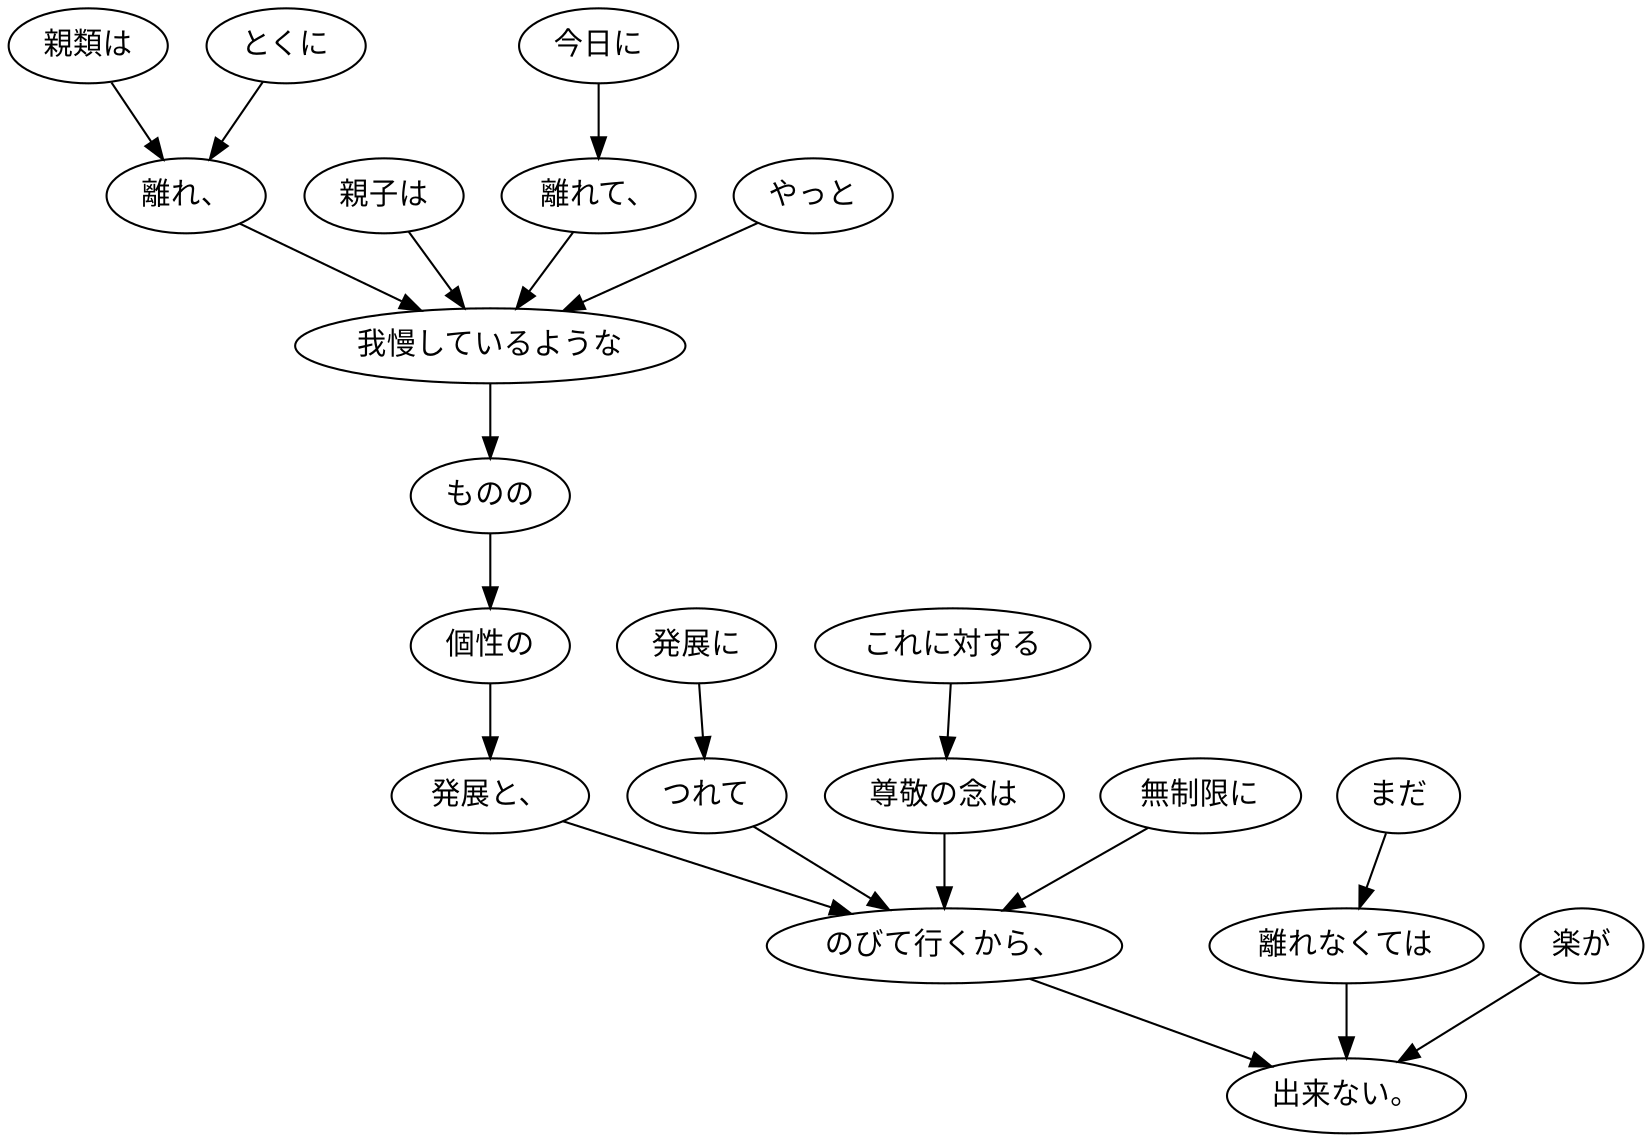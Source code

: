 digraph graph8758 {
	node0 [label="親類は"];
	node1 [label="とくに"];
	node2 [label="離れ、"];
	node3 [label="親子は"];
	node4 [label="今日に"];
	node5 [label="離れて、"];
	node6 [label="やっと"];
	node7 [label="我慢しているような"];
	node8 [label="ものの"];
	node9 [label="個性の"];
	node10 [label="発展と、"];
	node11 [label="発展に"];
	node12 [label="つれて"];
	node13 [label="これに対する"];
	node14 [label="尊敬の念は"];
	node15 [label="無制限に"];
	node16 [label="のびて行くから、"];
	node17 [label="まだ"];
	node18 [label="離れなくては"];
	node19 [label="楽が"];
	node20 [label="出来ない。"];
	node0 -> node2;
	node1 -> node2;
	node2 -> node7;
	node3 -> node7;
	node4 -> node5;
	node5 -> node7;
	node6 -> node7;
	node7 -> node8;
	node8 -> node9;
	node9 -> node10;
	node10 -> node16;
	node11 -> node12;
	node12 -> node16;
	node13 -> node14;
	node14 -> node16;
	node15 -> node16;
	node16 -> node20;
	node17 -> node18;
	node18 -> node20;
	node19 -> node20;
}
